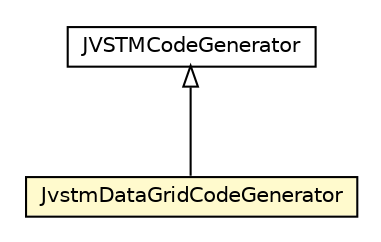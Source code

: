 #!/usr/local/bin/dot
#
# Class diagram 
# Generated by UMLGraph version 5.1 (http://www.umlgraph.org/)
#

digraph G {
	edge [fontname="Helvetica",fontsize=10,labelfontname="Helvetica",labelfontsize=10];
	node [fontname="Helvetica",fontsize=10,shape=plaintext];
	nodesep=0.25;
	ranksep=0.5;
	// pt.ist.fenixframework.backend.jvstm.JVSTMCodeGenerator
	c112100 [label=<<table title="pt.ist.fenixframework.backend.jvstm.JVSTMCodeGenerator" border="0" cellborder="1" cellspacing="0" cellpadding="2" port="p" href="../JVSTMCodeGenerator.html">
		<tr><td><table border="0" cellspacing="0" cellpadding="1">
<tr><td align="center" balign="center"> JVSTMCodeGenerator </td></tr>
		</table></td></tr>
		</table>>, fontname="Helvetica", fontcolor="black", fontsize=10.0];
	// pt.ist.fenixframework.backend.jvstm.datagrid.JvstmDataGridCodeGenerator
	c112150 [label=<<table title="pt.ist.fenixframework.backend.jvstm.datagrid.JvstmDataGridCodeGenerator" border="0" cellborder="1" cellspacing="0" cellpadding="2" port="p" bgcolor="lemonChiffon" href="./JvstmDataGridCodeGenerator.html">
		<tr><td><table border="0" cellspacing="0" cellpadding="1">
<tr><td align="center" balign="center"> JvstmDataGridCodeGenerator </td></tr>
		</table></td></tr>
		</table>>, fontname="Helvetica", fontcolor="black", fontsize=10.0];
	//pt.ist.fenixframework.backend.jvstm.datagrid.JvstmDataGridCodeGenerator extends pt.ist.fenixframework.backend.jvstm.JVSTMCodeGenerator
	c112100:p -> c112150:p [dir=back,arrowtail=empty];
}

